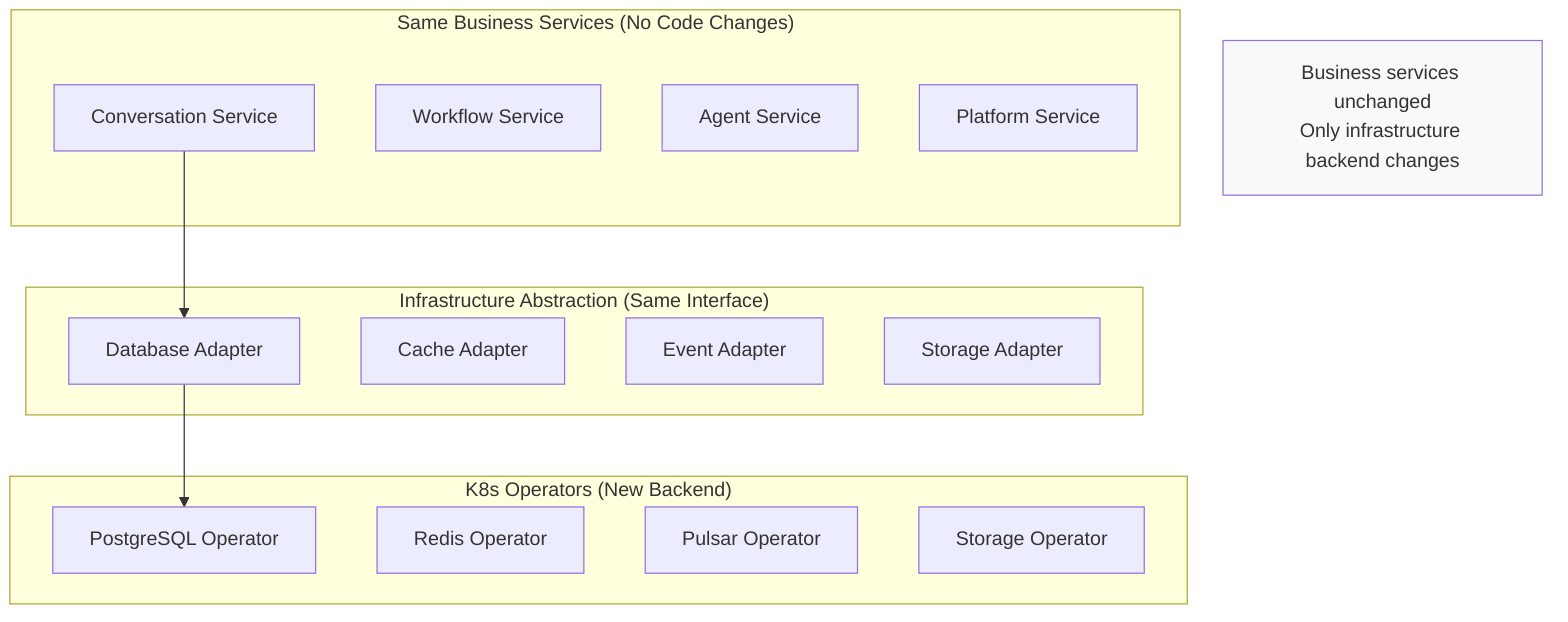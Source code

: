 graph TB
    subgraph "Same Business Services (No Code Changes)"
        CONV[Conversation Service]
        WF[Workflow Service] 
        AGENT[Agent Service]
        PLATFORM[Platform Service]
    end
    
    subgraph "Infrastructure Abstraction (Same Interface)"
        DB_ADAPTER[Database Adapter]
        CACHE_ADAPTER[Cache Adapter]
        EVENT_ADAPTER[Event Adapter]
        STORAGE_ADAPTER[Storage Adapter]
    end
    
    subgraph "K8s Operators (New Backend)"
        PG_OP[PostgreSQL Operator]
        REDIS_OP[Redis Operator]
        PULSAR_OP[Pulsar Operator]
        STORAGE_OP[Storage Operator]
    end
    
    CONV --> DB_ADAPTER
    DB_ADAPTER --> PG_OP
    
    note1[Business services unchanged<br/>Only infrastructure backend changes]
    
    style note1 fill:#f9f9f9